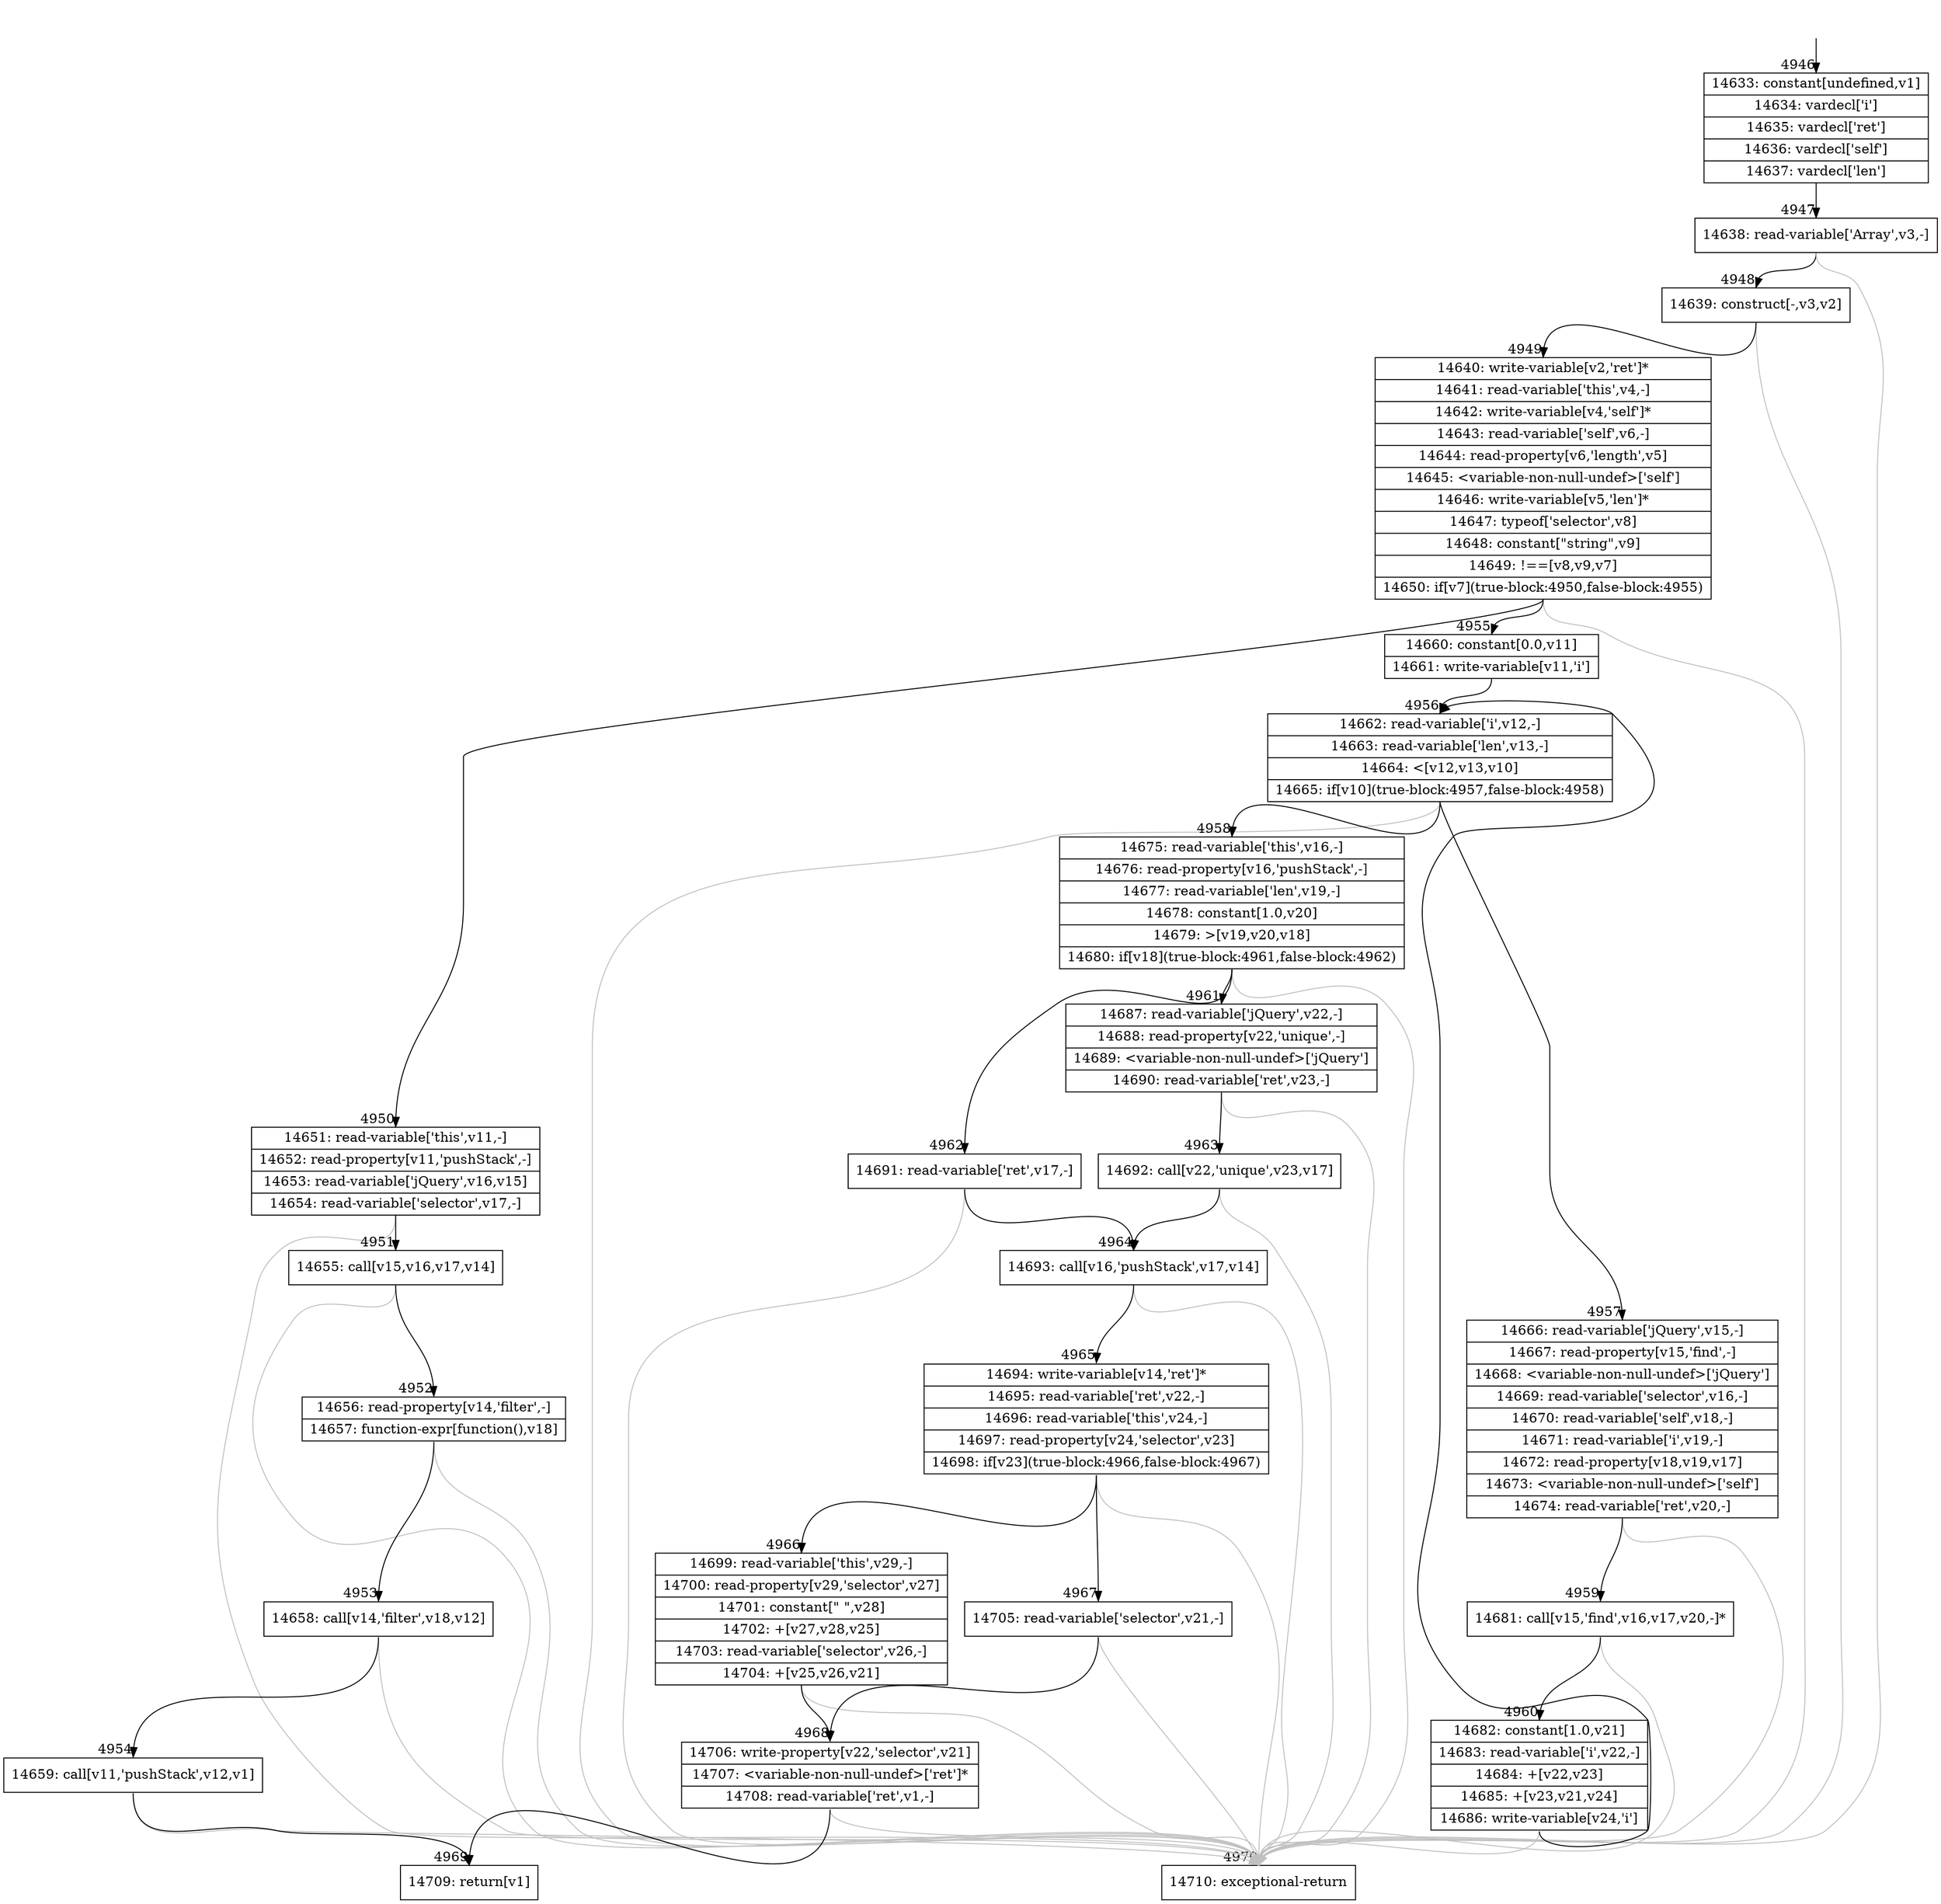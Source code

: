 digraph {
rankdir="TD"
BB_entry313[shape=none,label=""];
BB_entry313 -> BB4946 [tailport=s, headport=n, headlabel="    4946"]
BB4946 [shape=record label="{14633: constant[undefined,v1]|14634: vardecl['i']|14635: vardecl['ret']|14636: vardecl['self']|14637: vardecl['len']}" ] 
BB4946 -> BB4947 [tailport=s, headport=n, headlabel="      4947"]
BB4947 [shape=record label="{14638: read-variable['Array',v3,-]}" ] 
BB4947 -> BB4948 [tailport=s, headport=n, headlabel="      4948"]
BB4947 -> BB4970 [tailport=s, headport=n, color=gray, headlabel="      4970"]
BB4948 [shape=record label="{14639: construct[-,v3,v2]}" ] 
BB4948 -> BB4949 [tailport=s, headport=n, headlabel="      4949"]
BB4948 -> BB4970 [tailport=s, headport=n, color=gray]
BB4949 [shape=record label="{14640: write-variable[v2,'ret']*|14641: read-variable['this',v4,-]|14642: write-variable[v4,'self']*|14643: read-variable['self',v6,-]|14644: read-property[v6,'length',v5]|14645: \<variable-non-null-undef\>['self']|14646: write-variable[v5,'len']*|14647: typeof['selector',v8]|14648: constant[\"string\",v9]|14649: !==[v8,v9,v7]|14650: if[v7](true-block:4950,false-block:4955)}" ] 
BB4949 -> BB4950 [tailport=s, headport=n, headlabel="      4950"]
BB4949 -> BB4955 [tailport=s, headport=n, headlabel="      4955"]
BB4949 -> BB4970 [tailport=s, headport=n, color=gray]
BB4950 [shape=record label="{14651: read-variable['this',v11,-]|14652: read-property[v11,'pushStack',-]|14653: read-variable['jQuery',v16,v15]|14654: read-variable['selector',v17,-]}" ] 
BB4950 -> BB4951 [tailport=s, headport=n, headlabel="      4951"]
BB4950 -> BB4970 [tailport=s, headport=n, color=gray]
BB4951 [shape=record label="{14655: call[v15,v16,v17,v14]}" ] 
BB4951 -> BB4952 [tailport=s, headport=n, headlabel="      4952"]
BB4951 -> BB4970 [tailport=s, headport=n, color=gray]
BB4952 [shape=record label="{14656: read-property[v14,'filter',-]|14657: function-expr[function(),v18]}" ] 
BB4952 -> BB4953 [tailport=s, headport=n, headlabel="      4953"]
BB4952 -> BB4970 [tailport=s, headport=n, color=gray]
BB4953 [shape=record label="{14658: call[v14,'filter',v18,v12]}" ] 
BB4953 -> BB4954 [tailport=s, headport=n, headlabel="      4954"]
BB4953 -> BB4970 [tailport=s, headport=n, color=gray]
BB4954 [shape=record label="{14659: call[v11,'pushStack',v12,v1]}" ] 
BB4954 -> BB4969 [tailport=s, headport=n, headlabel="      4969"]
BB4954 -> BB4970 [tailport=s, headport=n, color=gray]
BB4955 [shape=record label="{14660: constant[0.0,v11]|14661: write-variable[v11,'i']}" ] 
BB4955 -> BB4956 [tailport=s, headport=n, headlabel="      4956"]
BB4956 [shape=record label="{14662: read-variable['i',v12,-]|14663: read-variable['len',v13,-]|14664: \<[v12,v13,v10]|14665: if[v10](true-block:4957,false-block:4958)}" ] 
BB4956 -> BB4957 [tailport=s, headport=n, headlabel="      4957"]
BB4956 -> BB4958 [tailport=s, headport=n, headlabel="      4958"]
BB4956 -> BB4970 [tailport=s, headport=n, color=gray]
BB4957 [shape=record label="{14666: read-variable['jQuery',v15,-]|14667: read-property[v15,'find',-]|14668: \<variable-non-null-undef\>['jQuery']|14669: read-variable['selector',v16,-]|14670: read-variable['self',v18,-]|14671: read-variable['i',v19,-]|14672: read-property[v18,v19,v17]|14673: \<variable-non-null-undef\>['self']|14674: read-variable['ret',v20,-]}" ] 
BB4957 -> BB4959 [tailport=s, headport=n, headlabel="      4959"]
BB4957 -> BB4970 [tailport=s, headport=n, color=gray]
BB4958 [shape=record label="{14675: read-variable['this',v16,-]|14676: read-property[v16,'pushStack',-]|14677: read-variable['len',v19,-]|14678: constant[1.0,v20]|14679: \>[v19,v20,v18]|14680: if[v18](true-block:4961,false-block:4962)}" ] 
BB4958 -> BB4961 [tailport=s, headport=n, headlabel="      4961"]
BB4958 -> BB4962 [tailport=s, headport=n, headlabel="      4962"]
BB4958 -> BB4970 [tailport=s, headport=n, color=gray]
BB4959 [shape=record label="{14681: call[v15,'find',v16,v17,v20,-]*}" ] 
BB4959 -> BB4960 [tailport=s, headport=n, headlabel="      4960"]
BB4959 -> BB4970 [tailport=s, headport=n, color=gray]
BB4960 [shape=record label="{14682: constant[1.0,v21]|14683: read-variable['i',v22,-]|14684: +[v22,v23]|14685: +[v23,v21,v24]|14686: write-variable[v24,'i']}" ] 
BB4960 -> BB4956 [tailport=s, headport=n]
BB4960 -> BB4970 [tailport=s, headport=n, color=gray]
BB4961 [shape=record label="{14687: read-variable['jQuery',v22,-]|14688: read-property[v22,'unique',-]|14689: \<variable-non-null-undef\>['jQuery']|14690: read-variable['ret',v23,-]}" ] 
BB4961 -> BB4963 [tailport=s, headport=n, headlabel="      4963"]
BB4961 -> BB4970 [tailport=s, headport=n, color=gray]
BB4962 [shape=record label="{14691: read-variable['ret',v17,-]}" ] 
BB4962 -> BB4964 [tailport=s, headport=n, headlabel="      4964"]
BB4962 -> BB4970 [tailport=s, headport=n, color=gray]
BB4963 [shape=record label="{14692: call[v22,'unique',v23,v17]}" ] 
BB4963 -> BB4964 [tailport=s, headport=n]
BB4963 -> BB4970 [tailport=s, headport=n, color=gray]
BB4964 [shape=record label="{14693: call[v16,'pushStack',v17,v14]}" ] 
BB4964 -> BB4965 [tailport=s, headport=n, headlabel="      4965"]
BB4964 -> BB4970 [tailport=s, headport=n, color=gray]
BB4965 [shape=record label="{14694: write-variable[v14,'ret']*|14695: read-variable['ret',v22,-]|14696: read-variable['this',v24,-]|14697: read-property[v24,'selector',v23]|14698: if[v23](true-block:4966,false-block:4967)}" ] 
BB4965 -> BB4966 [tailport=s, headport=n, headlabel="      4966"]
BB4965 -> BB4967 [tailport=s, headport=n, headlabel="      4967"]
BB4965 -> BB4970 [tailport=s, headport=n, color=gray]
BB4966 [shape=record label="{14699: read-variable['this',v29,-]|14700: read-property[v29,'selector',v27]|14701: constant[\" \",v28]|14702: +[v27,v28,v25]|14703: read-variable['selector',v26,-]|14704: +[v25,v26,v21]}" ] 
BB4966 -> BB4968 [tailport=s, headport=n, headlabel="      4968"]
BB4966 -> BB4970 [tailport=s, headport=n, color=gray]
BB4967 [shape=record label="{14705: read-variable['selector',v21,-]}" ] 
BB4967 -> BB4968 [tailport=s, headport=n]
BB4967 -> BB4970 [tailport=s, headport=n, color=gray]
BB4968 [shape=record label="{14706: write-property[v22,'selector',v21]|14707: \<variable-non-null-undef\>['ret']*|14708: read-variable['ret',v1,-]}" ] 
BB4968 -> BB4969 [tailport=s, headport=n]
BB4968 -> BB4970 [tailport=s, headport=n, color=gray]
BB4969 [shape=record label="{14709: return[v1]}" ] 
BB4970 [shape=record label="{14710: exceptional-return}" ] 
}
